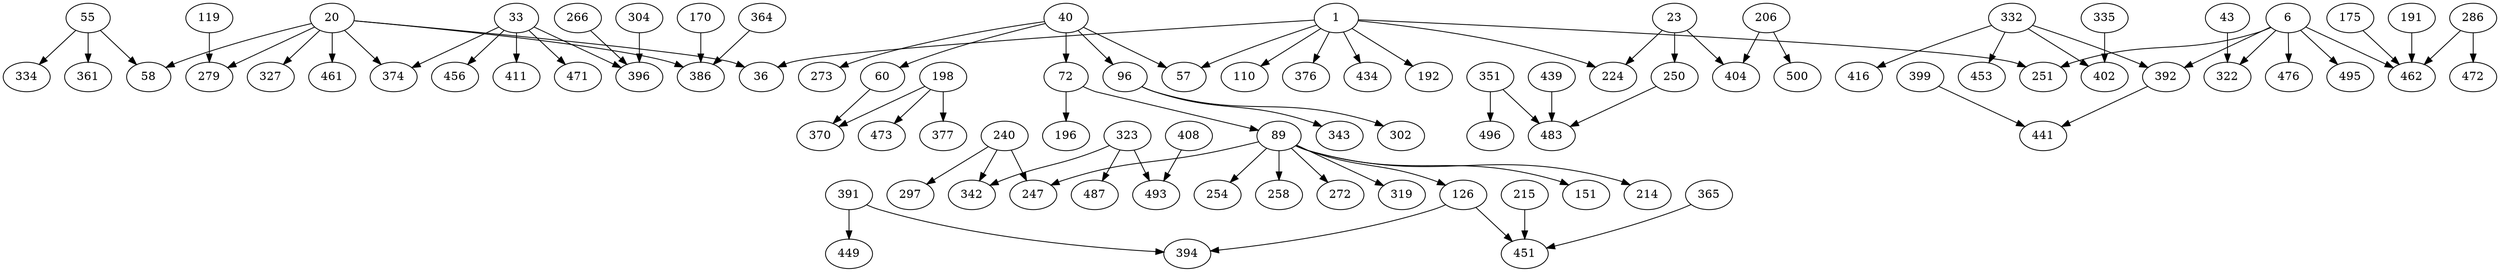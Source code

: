 digraph sample {
1 -> 36[color="black"];
1 -> 57[color="black"];
1 -> 110[color="black"];
1 -> 192[color="black"];
1 -> 224[color="black"];
1 -> 251[color="black"];
1 -> 376[color="black"];
1 -> 434[color="black"];
6 -> 251[color="black"];
6 -> 322[color="black"];
6 -> 392[color="black"];
6 -> 462[color="black"];
6 -> 476[color="black"];
6 -> 495[color="black"];
20 -> 36[color="black"];
20 -> 58[color="black"];
20 -> 279[color="black"];
20 -> 327[color="black"];
20 -> 374[color="black"];
20 -> 386[color="black"];
20 -> 461[color="black"];
23 -> 224[color="black"];
23 -> 250[color="black"];
23 -> 404[color="black"];
33 -> 374[color="black"];
33 -> 396[color="black"];
33 -> 411[color="black"];
33 -> 456[color="black"];
33 -> 471[color="black"];
40 -> 57[color="black"];
40 -> 60[color="black"];
40 -> 72[color="black"];
40 -> 96[color="black"];
40 -> 273[color="black"];
43 -> 322[color="black"];
55 -> 58[color="black"];
55 -> 334[color="black"];
55 -> 361[color="black"];
60 -> 370[color="black"];
72 -> 89[color="black"];
72 -> 196[color="black"];
89 -> 126[color="black"];
89 -> 151[color="black"];
89 -> 214[color="black"];
89 -> 247[color="black"];
89 -> 254[color="black"];
89 -> 258[color="black"];
89 -> 272[color="black"];
89 -> 319[color="black"];
96 -> 302[color="black"];
96 -> 343[color="black"];
119 -> 279[color="black"];
126 -> 394[color="black"];
126 -> 451[color="black"];
170 -> 386[color="black"];
175 -> 462[color="black"];
191 -> 462[color="black"];
198 -> 370[color="black"];
198 -> 377[color="black"];
198 -> 473[color="black"];
206 -> 404[color="black"];
206 -> 500[color="black"];
215 -> 451[color="black"];
240 -> 247[color="black"];
240 -> 297[color="black"];
240 -> 342[color="black"];
250 -> 483[color="black"];
266 -> 396[color="black"];
286 -> 462[color="black"];
286 -> 472[color="black"];
304 -> 396[color="black"];
323 -> 342[color="black"];
323 -> 487[color="black"];
323 -> 493[color="black"];
332 -> 392[color="black"];
332 -> 402[color="black"];
332 -> 416[color="black"];
332 -> 453[color="black"];
335 -> 402[color="black"];
351 -> 483[color="black"];
351 -> 496[color="black"];
364 -> 386[color="black"];
365 -> 451[color="black"];
391 -> 394[color="black"];
391 -> 449[color="black"];
392 -> 441[color="black"];
399 -> 441[color="black"];
408 -> 493[color="black"];
439 -> 483[color="black"];
}